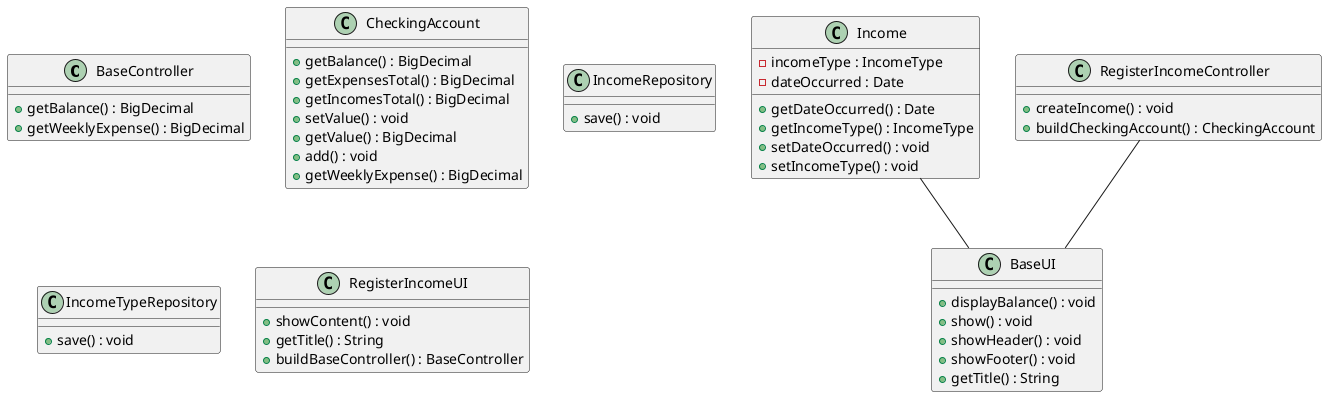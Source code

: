 @startuml
class BaseController {
    +getBalance() : BigDecimal
    +getWeeklyExpense() : BigDecimal
}
class BaseUI {
    +displayBalance() : void
    +show() : void
    +showHeader() : void
    +showFooter() : void
    +getTitle() : String
}
class CheckingAccount {
    +getBalance() : BigDecimal
    +getExpensesTotal() : BigDecimal
    +getIncomesTotal() : BigDecimal
    +setValue() : void
    +getValue() : BigDecimal
    +add() : void
    +getWeeklyExpense() : BigDecimal
}
class Income {
    -incomeType : IncomeType
    -dateOccurred : Date
    +getDateOccurred() : Date
    +getIncomeType() : IncomeType
    +setDateOccurred() : void
    +setIncomeType() : void
}
class IncomeRepository {
    +save() : void
}
class IncomeTypeRepository {
    +save() : void
}
class RegisterIncomeController {
    +createIncome() : void
    +buildCheckingAccount() : CheckingAccount
}
class RegisterIncomeUI {
    +showContent() : void
    +getTitle() : String
    +buildBaseController() : BaseController
}

RegisterIncomeController -- BaseUI
Income -- BaseUI
@enduml
